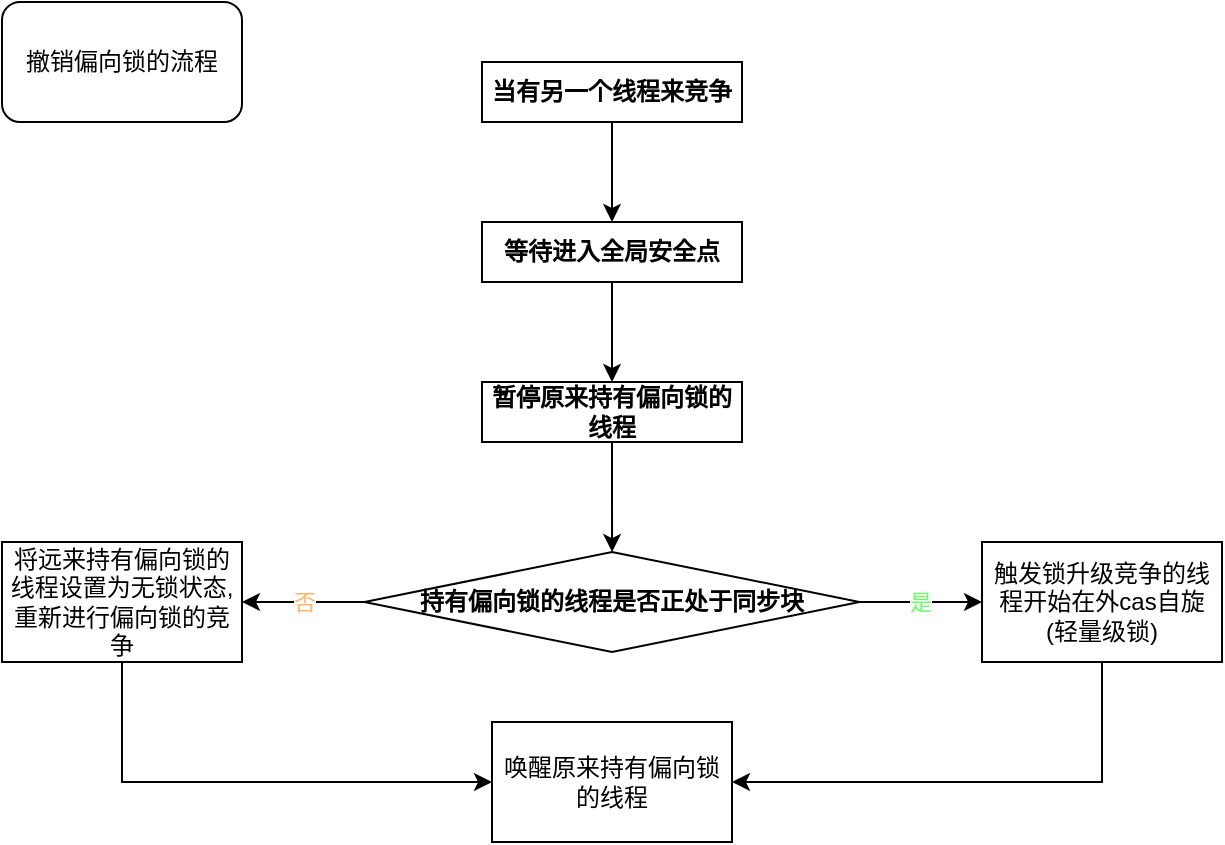 <mxfile version="16.6.4" type="github">
  <diagram id="Ejx_ed3zZK2oqJMhxrnf" name="Page-1">
    <mxGraphModel dx="1038" dy="588" grid="1" gridSize="10" guides="1" tooltips="1" connect="1" arrows="1" fold="1" page="1" pageScale="1" pageWidth="827" pageHeight="1169" math="0" shadow="0">
      <root>
        <mxCell id="0" />
        <mxCell id="1" parent="0" />
        <mxCell id="IBl3KorA1oaPF-Zx6owo-9" style="edgeStyle=orthogonalEdgeStyle;rounded=0;orthogonalLoop=1;jettySize=auto;html=1;exitX=0.5;exitY=1;exitDx=0;exitDy=0;entryX=0.5;entryY=0;entryDx=0;entryDy=0;" edge="1" parent="1" source="IBl3KorA1oaPF-Zx6owo-2" target="IBl3KorA1oaPF-Zx6owo-5">
          <mxGeometry relative="1" as="geometry" />
        </mxCell>
        <mxCell id="IBl3KorA1oaPF-Zx6owo-2" value="&lt;b&gt;当有另一个线程来竞争&lt;/b&gt;" style="rounded=0;whiteSpace=wrap;html=1;" vertex="1" parent="1">
          <mxGeometry x="300" y="410" width="130" height="30" as="geometry" />
        </mxCell>
        <mxCell id="IBl3KorA1oaPF-Zx6owo-3" value="撤销偏向锁的流程" style="rounded=1;whiteSpace=wrap;html=1;" vertex="1" parent="1">
          <mxGeometry x="60" y="380" width="120" height="60" as="geometry" />
        </mxCell>
        <mxCell id="IBl3KorA1oaPF-Zx6owo-10" style="edgeStyle=orthogonalEdgeStyle;rounded=0;orthogonalLoop=1;jettySize=auto;html=1;exitX=0.5;exitY=1;exitDx=0;exitDy=0;entryX=0.5;entryY=0;entryDx=0;entryDy=0;" edge="1" parent="1" source="IBl3KorA1oaPF-Zx6owo-5" target="IBl3KorA1oaPF-Zx6owo-6">
          <mxGeometry relative="1" as="geometry" />
        </mxCell>
        <mxCell id="IBl3KorA1oaPF-Zx6owo-5" value="&lt;b&gt;等待进入全局安全点&lt;/b&gt;" style="rounded=0;whiteSpace=wrap;html=1;" vertex="1" parent="1">
          <mxGeometry x="300" y="490" width="130" height="30" as="geometry" />
        </mxCell>
        <mxCell id="IBl3KorA1oaPF-Zx6owo-12" style="edgeStyle=orthogonalEdgeStyle;rounded=0;orthogonalLoop=1;jettySize=auto;html=1;exitX=0.5;exitY=1;exitDx=0;exitDy=0;" edge="1" parent="1" source="IBl3KorA1oaPF-Zx6owo-6" target="IBl3KorA1oaPF-Zx6owo-11">
          <mxGeometry relative="1" as="geometry" />
        </mxCell>
        <mxCell id="IBl3KorA1oaPF-Zx6owo-6" value="&lt;b&gt;暂停原来持有偏向锁的线程&lt;/b&gt;" style="rounded=0;whiteSpace=wrap;html=1;" vertex="1" parent="1">
          <mxGeometry x="300" y="570" width="130" height="30" as="geometry" />
        </mxCell>
        <mxCell id="IBl3KorA1oaPF-Zx6owo-17" value="&lt;font color=&quot;#66ff66&quot;&gt;是&lt;/font&gt;" style="edgeStyle=orthogonalEdgeStyle;rounded=0;orthogonalLoop=1;jettySize=auto;html=1;fontColor=#FFB570;" edge="1" parent="1" source="IBl3KorA1oaPF-Zx6owo-11" target="IBl3KorA1oaPF-Zx6owo-13">
          <mxGeometry relative="1" as="geometry" />
        </mxCell>
        <mxCell id="IBl3KorA1oaPF-Zx6owo-19" value="否" style="edgeStyle=orthogonalEdgeStyle;rounded=0;orthogonalLoop=1;jettySize=auto;html=1;entryX=1;entryY=0.5;entryDx=0;entryDy=0;fontColor=#FFB570;" edge="1" parent="1" source="IBl3KorA1oaPF-Zx6owo-11" target="IBl3KorA1oaPF-Zx6owo-18">
          <mxGeometry relative="1" as="geometry" />
        </mxCell>
        <mxCell id="IBl3KorA1oaPF-Zx6owo-11" value="&lt;b&gt;持有偏向锁的线程是否正处于同步块&lt;/b&gt;" style="rhombus;whiteSpace=wrap;html=1;" vertex="1" parent="1">
          <mxGeometry x="241.25" y="655" width="247.5" height="50" as="geometry" />
        </mxCell>
        <mxCell id="IBl3KorA1oaPF-Zx6owo-21" style="edgeStyle=orthogonalEdgeStyle;rounded=0;orthogonalLoop=1;jettySize=auto;html=1;entryX=1;entryY=0.5;entryDx=0;entryDy=0;fontColor=#000000;" edge="1" parent="1" source="IBl3KorA1oaPF-Zx6owo-13" target="IBl3KorA1oaPF-Zx6owo-20">
          <mxGeometry relative="1" as="geometry">
            <Array as="points">
              <mxPoint x="610" y="770" />
            </Array>
          </mxGeometry>
        </mxCell>
        <mxCell id="IBl3KorA1oaPF-Zx6owo-13" value="触发锁升级竞争的线程开始在外cas自旋(轻量级锁)" style="rounded=0;whiteSpace=wrap;html=1;" vertex="1" parent="1">
          <mxGeometry x="550" y="650" width="120" height="60" as="geometry" />
        </mxCell>
        <mxCell id="IBl3KorA1oaPF-Zx6owo-22" style="edgeStyle=orthogonalEdgeStyle;rounded=0;orthogonalLoop=1;jettySize=auto;html=1;entryX=0;entryY=0.5;entryDx=0;entryDy=0;fontColor=#000000;" edge="1" parent="1" source="IBl3KorA1oaPF-Zx6owo-18" target="IBl3KorA1oaPF-Zx6owo-20">
          <mxGeometry relative="1" as="geometry">
            <Array as="points">
              <mxPoint x="120" y="770" />
            </Array>
          </mxGeometry>
        </mxCell>
        <mxCell id="IBl3KorA1oaPF-Zx6owo-18" value="&lt;font color=&quot;#000000&quot;&gt;将远来持有偏向锁的线程设置为无锁状态,重新进行偏向锁的竞争&lt;/font&gt;" style="rounded=0;whiteSpace=wrap;html=1;fontColor=#FFB570;" vertex="1" parent="1">
          <mxGeometry x="60" y="650" width="120" height="60" as="geometry" />
        </mxCell>
        <mxCell id="IBl3KorA1oaPF-Zx6owo-20" value="唤醒原来持有偏向锁的线程" style="rounded=0;whiteSpace=wrap;html=1;fontColor=#000000;" vertex="1" parent="1">
          <mxGeometry x="305" y="740" width="120" height="60" as="geometry" />
        </mxCell>
      </root>
    </mxGraphModel>
  </diagram>
</mxfile>
